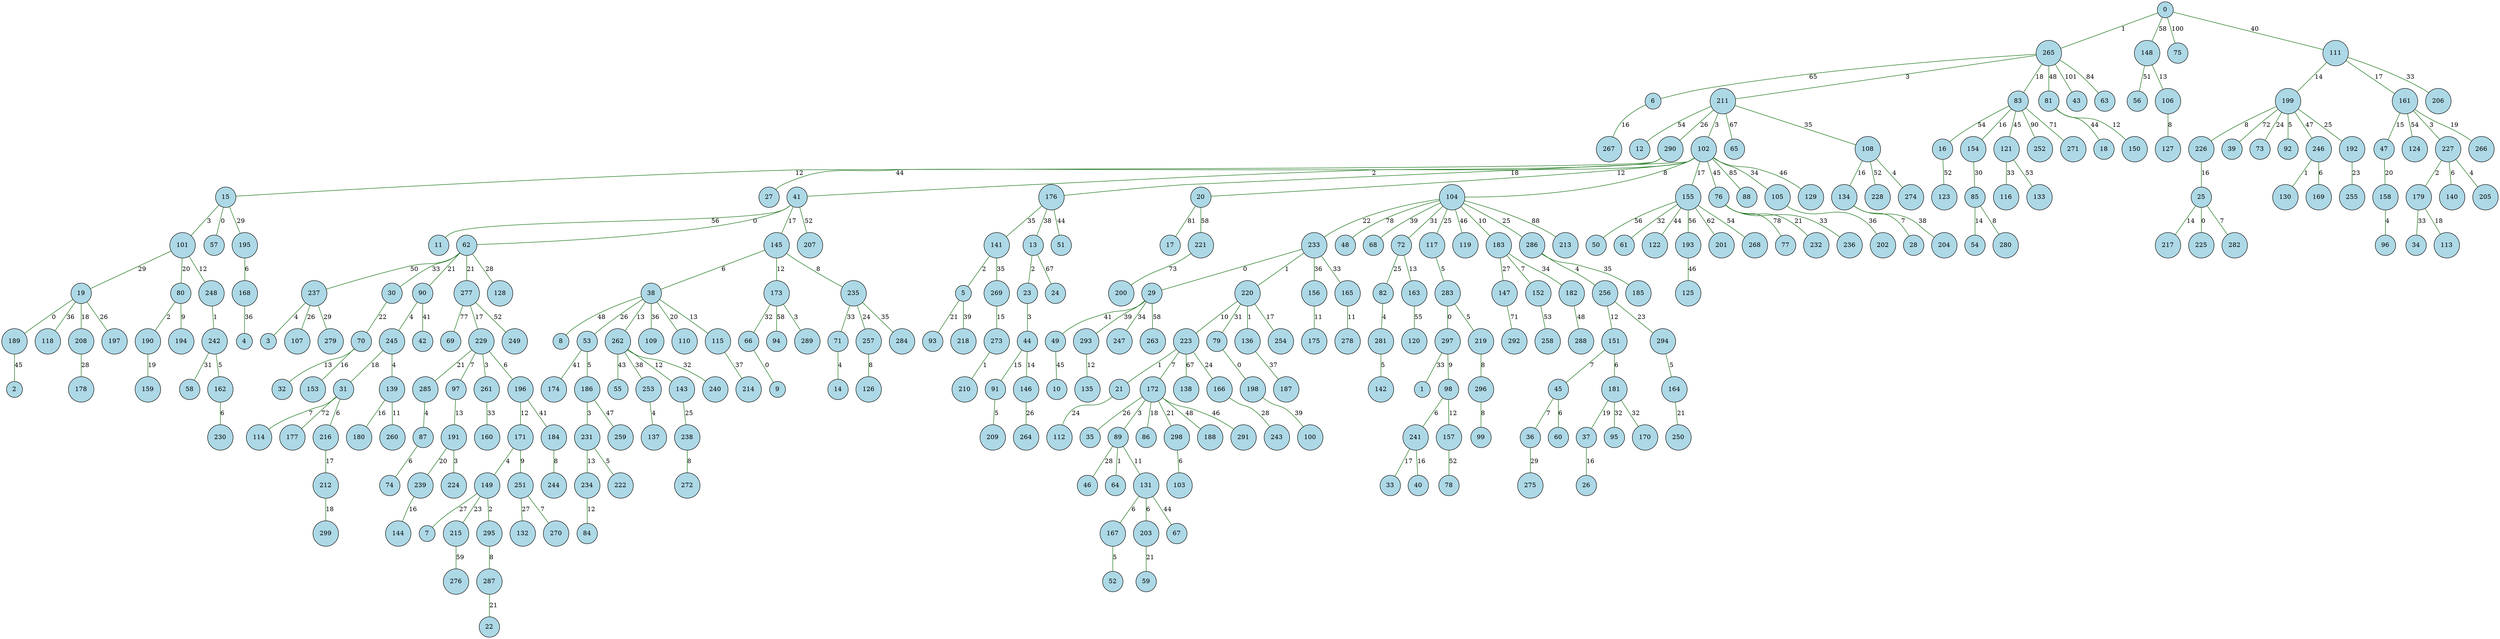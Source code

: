 graph SingleSource {
  node [shape=circle, style=filled, fillcolor=lightblue];
  edge [color=darkgreen];
  297 -- 1 [label="33"];
  189 -- 2 [label="45"];
  237 -- 3 [label="4"];
  168 -- 4 [label="36"];
  141 -- 5 [label="2"];
  265 -- 6 [label="65"];
  149 -- 7 [label="27"];
  38 -- 8 [label="48"];
  66 -- 9 [label="0"];
  49 -- 10 [label="45"];
  41 -- 11 [label="56"];
  211 -- 12 [label="54"];
  176 -- 13 [label="38"];
  71 -- 14 [label="4"];
  290 -- 15 [label="12"];
  83 -- 16 [label="54"];
  20 -- 17 [label="81"];
  81 -- 18 [label="44"];
  101 -- 19 [label="29"];
  102 -- 20 [label="12"];
  223 -- 21 [label="1"];
  287 -- 22 [label="21"];
  13 -- 23 [label="2"];
  13 -- 24 [label="67"];
  226 -- 25 [label="16"];
  37 -- 26 [label="16"];
  290 -- 27 [label="44"];
  134 -- 28 [label="7"];
  233 -- 29 [label="0"];
  62 -- 30 [label="33"];
  245 -- 31 [label="18"];
  70 -- 32 [label="13"];
  241 -- 33 [label="17"];
  179 -- 34 [label="33"];
  172 -- 35 [label="26"];
  45 -- 36 [label="7"];
  181 -- 37 [label="19"];
  145 -- 38 [label="6"];
  199 -- 39 [label="72"];
  241 -- 40 [label="16"];
  102 -- 41 [label="2"];
  90 -- 42 [label="41"];
  265 -- 43 [label="101"];
  23 -- 44 [label="3"];
  151 -- 45 [label="7"];
  89 -- 46 [label="28"];
  161 -- 47 [label="15"];
  104 -- 48 [label="78"];
  29 -- 49 [label="41"];
  155 -- 50 [label="56"];
  176 -- 51 [label="44"];
  167 -- 52 [label="5"];
  38 -- 53 [label="26"];
  85 -- 54 [label="14"];
  262 -- 55 [label="43"];
  148 -- 56 [label="51"];
  15 -- 57 [label="0"];
  242 -- 58 [label="31"];
  203 -- 59 [label="21"];
  45 -- 60 [label="6"];
  155 -- 61 [label="32"];
  41 -- 62 [label="0"];
  265 -- 63 [label="84"];
  89 -- 64 [label="1"];
  211 -- 65 [label="67"];
  173 -- 66 [label="32"];
  131 -- 67 [label="44"];
  104 -- 68 [label="39"];
  277 -- 69 [label="77"];
  30 -- 70 [label="22"];
  235 -- 71 [label="33"];
  104 -- 72 [label="31"];
  199 -- 73 [label="24"];
  87 -- 74 [label="6"];
  0 -- 75 [label="100"];
  102 -- 76 [label="45"];
  76 -- 77 [label="78"];
  157 -- 78 [label="52"];
  220 -- 79 [label="31"];
  101 -- 80 [label="20"];
  265 -- 81 [label="48"];
  72 -- 82 [label="25"];
  265 -- 83 [label="18"];
  234 -- 84 [label="12"];
  154 -- 85 [label="30"];
  172 -- 86 [label="18"];
  285 -- 87 [label="4"];
  102 -- 88 [label="85"];
  172 -- 89 [label="3"];
  62 -- 90 [label="21"];
  44 -- 91 [label="15"];
  199 -- 92 [label="5"];
  5 -- 93 [label="21"];
  173 -- 94 [label="58"];
  181 -- 95 [label="32"];
  158 -- 96 [label="4"];
  229 -- 97 [label="7"];
  297 -- 98 [label="9"];
  296 -- 99 [label="8"];
  198 -- 100 [label="39"];
  15 -- 101 [label="3"];
  211 -- 102 [label="3"];
  298 -- 103 [label="6"];
  102 -- 104 [label="8"];
  102 -- 105 [label="34"];
  148 -- 106 [label="13"];
  237 -- 107 [label="26"];
  211 -- 108 [label="35"];
  38 -- 109 [label="36"];
  38 -- 110 [label="20"];
  0 -- 111 [label="40"];
  21 -- 112 [label="24"];
  179 -- 113 [label="18"];
  31 -- 114 [label="7"];
  38 -- 115 [label="13"];
  121 -- 116 [label="33"];
  104 -- 117 [label="25"];
  19 -- 118 [label="36"];
  104 -- 119 [label="46"];
  163 -- 120 [label="55"];
  83 -- 121 [label="45"];
  155 -- 122 [label="44"];
  16 -- 123 [label="52"];
  161 -- 124 [label="54"];
  193 -- 125 [label="46"];
  257 -- 126 [label="8"];
  106 -- 127 [label="8"];
  62 -- 128 [label="28"];
  102 -- 129 [label="46"];
  246 -- 130 [label="1"];
  89 -- 131 [label="11"];
  251 -- 132 [label="27"];
  121 -- 133 [label="53"];
  108 -- 134 [label="16"];
  293 -- 135 [label="12"];
  220 -- 136 [label="1"];
  253 -- 137 [label="4"];
  223 -- 138 [label="67"];
  245 -- 139 [label="4"];
  227 -- 140 [label="6"];
  176 -- 141 [label="35"];
  281 -- 142 [label="5"];
  262 -- 143 [label="12"];
  239 -- 144 [label="16"];
  41 -- 145 [label="17"];
  44 -- 146 [label="14"];
  183 -- 147 [label="27"];
  0 -- 148 [label="58"];
  171 -- 149 [label="4"];
  81 -- 150 [label="12"];
  256 -- 151 [label="12"];
  183 -- 152 [label="7"];
  70 -- 153 [label="16"];
  83 -- 154 [label="16"];
  102 -- 155 [label="17"];
  233 -- 156 [label="36"];
  98 -- 157 [label="12"];
  47 -- 158 [label="20"];
  190 -- 159 [label="19"];
  261 -- 160 [label="33"];
  111 -- 161 [label="17"];
  242 -- 162 [label="5"];
  72 -- 163 [label="13"];
  294 -- 164 [label="5"];
  233 -- 165 [label="33"];
  223 -- 166 [label="24"];
  131 -- 167 [label="6"];
  195 -- 168 [label="6"];
  246 -- 169 [label="6"];
  181 -- 170 [label="32"];
  196 -- 171 [label="12"];
  223 -- 172 [label="7"];
  145 -- 173 [label="12"];
  53 -- 174 [label="41"];
  156 -- 175 [label="11"];
  102 -- 176 [label="18"];
  31 -- 177 [label="72"];
  208 -- 178 [label="28"];
  227 -- 179 [label="2"];
  139 -- 180 [label="16"];
  151 -- 181 [label="6"];
  183 -- 182 [label="34"];
  104 -- 183 [label="10"];
  196 -- 184 [label="41"];
  286 -- 185 [label="35"];
  53 -- 186 [label="5"];
  136 -- 187 [label="37"];
  172 -- 188 [label="48"];
  19 -- 189 [label="0"];
  80 -- 190 [label="2"];
  97 -- 191 [label="13"];
  199 -- 192 [label="25"];
  155 -- 193 [label="56"];
  80 -- 194 [label="9"];
  15 -- 195 [label="29"];
  229 -- 196 [label="6"];
  19 -- 197 [label="26"];
  79 -- 198 [label="0"];
  111 -- 199 [label="14"];
  221 -- 200 [label="73"];
  155 -- 201 [label="62"];
  105 -- 202 [label="36"];
  131 -- 203 [label="6"];
  134 -- 204 [label="38"];
  227 -- 205 [label="4"];
  111 -- 206 [label="33"];
  41 -- 207 [label="52"];
  19 -- 208 [label="18"];
  91 -- 209 [label="5"];
  273 -- 210 [label="1"];
  265 -- 211 [label="3"];
  216 -- 212 [label="17"];
  104 -- 213 [label="88"];
  115 -- 214 [label="37"];
  149 -- 215 [label="23"];
  31 -- 216 [label="6"];
  25 -- 217 [label="14"];
  5 -- 218 [label="39"];
  283 -- 219 [label="5"];
  233 -- 220 [label="1"];
  20 -- 221 [label="58"];
  231 -- 222 [label="5"];
  220 -- 223 [label="10"];
  191 -- 224 [label="3"];
  25 -- 225 [label="0"];
  199 -- 226 [label="8"];
  161 -- 227 [label="3"];
  108 -- 228 [label="52"];
  277 -- 229 [label="17"];
  162 -- 230 [label="6"];
  186 -- 231 [label="3"];
  76 -- 232 [label="21"];
  104 -- 233 [label="22"];
  231 -- 234 [label="13"];
  145 -- 235 [label="8"];
  76 -- 236 [label="33"];
  62 -- 237 [label="50"];
  143 -- 238 [label="25"];
  191 -- 239 [label="20"];
  262 -- 240 [label="32"];
  98 -- 241 [label="6"];
  248 -- 242 [label="1"];
  166 -- 243 [label="28"];
  184 -- 244 [label="8"];
  90 -- 245 [label="4"];
  199 -- 246 [label="47"];
  29 -- 247 [label="34"];
  101 -- 248 [label="12"];
  277 -- 249 [label="52"];
  164 -- 250 [label="21"];
  171 -- 251 [label="9"];
  83 -- 252 [label="90"];
  262 -- 253 [label="38"];
  220 -- 254 [label="17"];
  192 -- 255 [label="23"];
  286 -- 256 [label="4"];
  235 -- 257 [label="24"];
  152 -- 258 [label="53"];
  186 -- 259 [label="47"];
  139 -- 260 [label="11"];
  229 -- 261 [label="3"];
  38 -- 262 [label="13"];
  29 -- 263 [label="58"];
  146 -- 264 [label="26"];
  0 -- 265 [label="1"];
  161 -- 266 [label="19"];
  6 -- 267 [label="16"];
  155 -- 268 [label="54"];
  141 -- 269 [label="35"];
  251 -- 270 [label="7"];
  83 -- 271 [label="71"];
  238 -- 272 [label="8"];
  269 -- 273 [label="15"];
  108 -- 274 [label="4"];
  36 -- 275 [label="29"];
  215 -- 276 [label="59"];
  62 -- 277 [label="21"];
  165 -- 278 [label="11"];
  237 -- 279 [label="29"];
  85 -- 280 [label="8"];
  82 -- 281 [label="4"];
  25 -- 282 [label="7"];
  117 -- 283 [label="5"];
  235 -- 284 [label="35"];
  229 -- 285 [label="21"];
  104 -- 286 [label="25"];
  295 -- 287 [label="8"];
  182 -- 288 [label="48"];
  173 -- 289 [label="3"];
  211 -- 290 [label="26"];
  172 -- 291 [label="46"];
  147 -- 292 [label="71"];
  29 -- 293 [label="39"];
  256 -- 294 [label="23"];
  149 -- 295 [label="2"];
  219 -- 296 [label="8"];
  283 -- 297 [label="0"];
  172 -- 298 [label="21"];
  212 -- 299 [label="18"];
}
